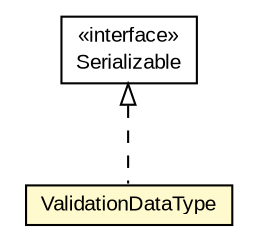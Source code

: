#!/usr/local/bin/dot
#
# Class diagram 
# Generated by UMLGraph version R5_6-24-gf6e263 (http://www.umlgraph.org/)
#

digraph G {
	edge [fontname="arial",fontsize=10,labelfontname="arial",labelfontsize=10];
	node [fontname="arial",fontsize=10,shape=plaintext];
	nodesep=0.25;
	ranksep=0.5;
	// eu.europa.esig.jaxb.xades141.ValidationDataType
	c757688 [label=<<table title="eu.europa.esig.jaxb.xades141.ValidationDataType" border="0" cellborder="1" cellspacing="0" cellpadding="2" port="p" bgcolor="lemonChiffon" href="./ValidationDataType.html">
		<tr><td><table border="0" cellspacing="0" cellpadding="1">
<tr><td align="center" balign="center"> ValidationDataType </td></tr>
		</table></td></tr>
		</table>>, URL="./ValidationDataType.html", fontname="arial", fontcolor="black", fontsize=10.0];
	//eu.europa.esig.jaxb.xades141.ValidationDataType implements java.io.Serializable
	c757887:p -> c757688:p [dir=back,arrowtail=empty,style=dashed];
	// java.io.Serializable
	c757887 [label=<<table title="java.io.Serializable" border="0" cellborder="1" cellspacing="0" cellpadding="2" port="p" href="http://java.sun.com/j2se/1.4.2/docs/api/java/io/Serializable.html">
		<tr><td><table border="0" cellspacing="0" cellpadding="1">
<tr><td align="center" balign="center"> &#171;interface&#187; </td></tr>
<tr><td align="center" balign="center"> Serializable </td></tr>
		</table></td></tr>
		</table>>, URL="http://java.sun.com/j2se/1.4.2/docs/api/java/io/Serializable.html", fontname="arial", fontcolor="black", fontsize=10.0];
}


